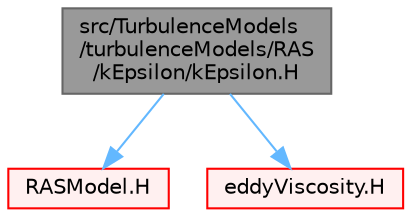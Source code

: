 digraph "src/TurbulenceModels/turbulenceModels/RAS/kEpsilon/kEpsilon.H"
{
 // LATEX_PDF_SIZE
  bgcolor="transparent";
  edge [fontname=Helvetica,fontsize=10,labelfontname=Helvetica,labelfontsize=10];
  node [fontname=Helvetica,fontsize=10,shape=box,height=0.2,width=0.4];
  Node1 [id="Node000001",label="src/TurbulenceModels\l/turbulenceModels/RAS\l/kEpsilon/kEpsilon.H",height=0.2,width=0.4,color="gray40", fillcolor="grey60", style="filled", fontcolor="black",tooltip=" "];
  Node1 -> Node2 [id="edge1_Node000001_Node000002",color="steelblue1",style="solid",tooltip=" "];
  Node2 [id="Node000002",label="RASModel.H",height=0.2,width=0.4,color="red", fillcolor="#FFF0F0", style="filled",URL="$RASModel_8H.html",tooltip=" "];
  Node1 -> Node389 [id="edge2_Node000001_Node000389",color="steelblue1",style="solid",tooltip=" "];
  Node389 [id="Node000389",label="eddyViscosity.H",height=0.2,width=0.4,color="red", fillcolor="#FFF0F0", style="filled",URL="$eddyViscosity_8H.html",tooltip=" "];
}
